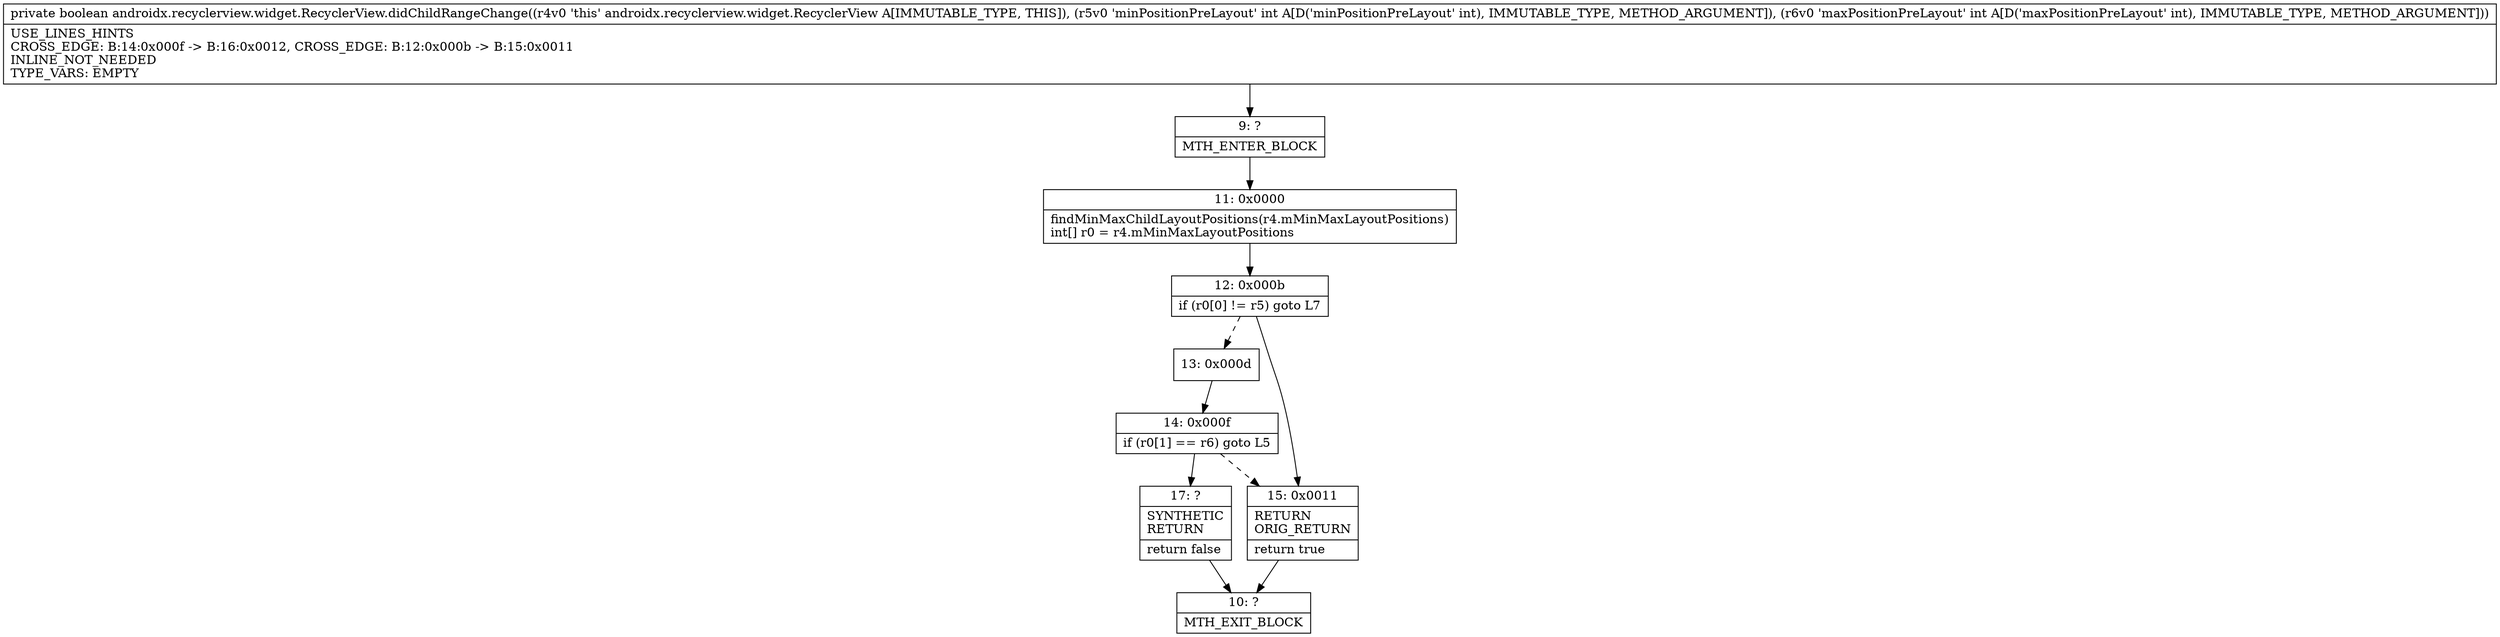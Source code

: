 digraph "CFG forandroidx.recyclerview.widget.RecyclerView.didChildRangeChange(II)Z" {
Node_9 [shape=record,label="{9\:\ ?|MTH_ENTER_BLOCK\l}"];
Node_11 [shape=record,label="{11\:\ 0x0000|findMinMaxChildLayoutPositions(r4.mMinMaxLayoutPositions)\lint[] r0 = r4.mMinMaxLayoutPositions\l}"];
Node_12 [shape=record,label="{12\:\ 0x000b|if (r0[0] != r5) goto L7\l}"];
Node_13 [shape=record,label="{13\:\ 0x000d}"];
Node_14 [shape=record,label="{14\:\ 0x000f|if (r0[1] == r6) goto L5\l}"];
Node_17 [shape=record,label="{17\:\ ?|SYNTHETIC\lRETURN\l|return false\l}"];
Node_10 [shape=record,label="{10\:\ ?|MTH_EXIT_BLOCK\l}"];
Node_15 [shape=record,label="{15\:\ 0x0011|RETURN\lORIG_RETURN\l|return true\l}"];
MethodNode[shape=record,label="{private boolean androidx.recyclerview.widget.RecyclerView.didChildRangeChange((r4v0 'this' androidx.recyclerview.widget.RecyclerView A[IMMUTABLE_TYPE, THIS]), (r5v0 'minPositionPreLayout' int A[D('minPositionPreLayout' int), IMMUTABLE_TYPE, METHOD_ARGUMENT]), (r6v0 'maxPositionPreLayout' int A[D('maxPositionPreLayout' int), IMMUTABLE_TYPE, METHOD_ARGUMENT]))  | USE_LINES_HINTS\lCROSS_EDGE: B:14:0x000f \-\> B:16:0x0012, CROSS_EDGE: B:12:0x000b \-\> B:15:0x0011\lINLINE_NOT_NEEDED\lTYPE_VARS: EMPTY\l}"];
MethodNode -> Node_9;Node_9 -> Node_11;
Node_11 -> Node_12;
Node_12 -> Node_13[style=dashed];
Node_12 -> Node_15;
Node_13 -> Node_14;
Node_14 -> Node_15[style=dashed];
Node_14 -> Node_17;
Node_17 -> Node_10;
Node_15 -> Node_10;
}

